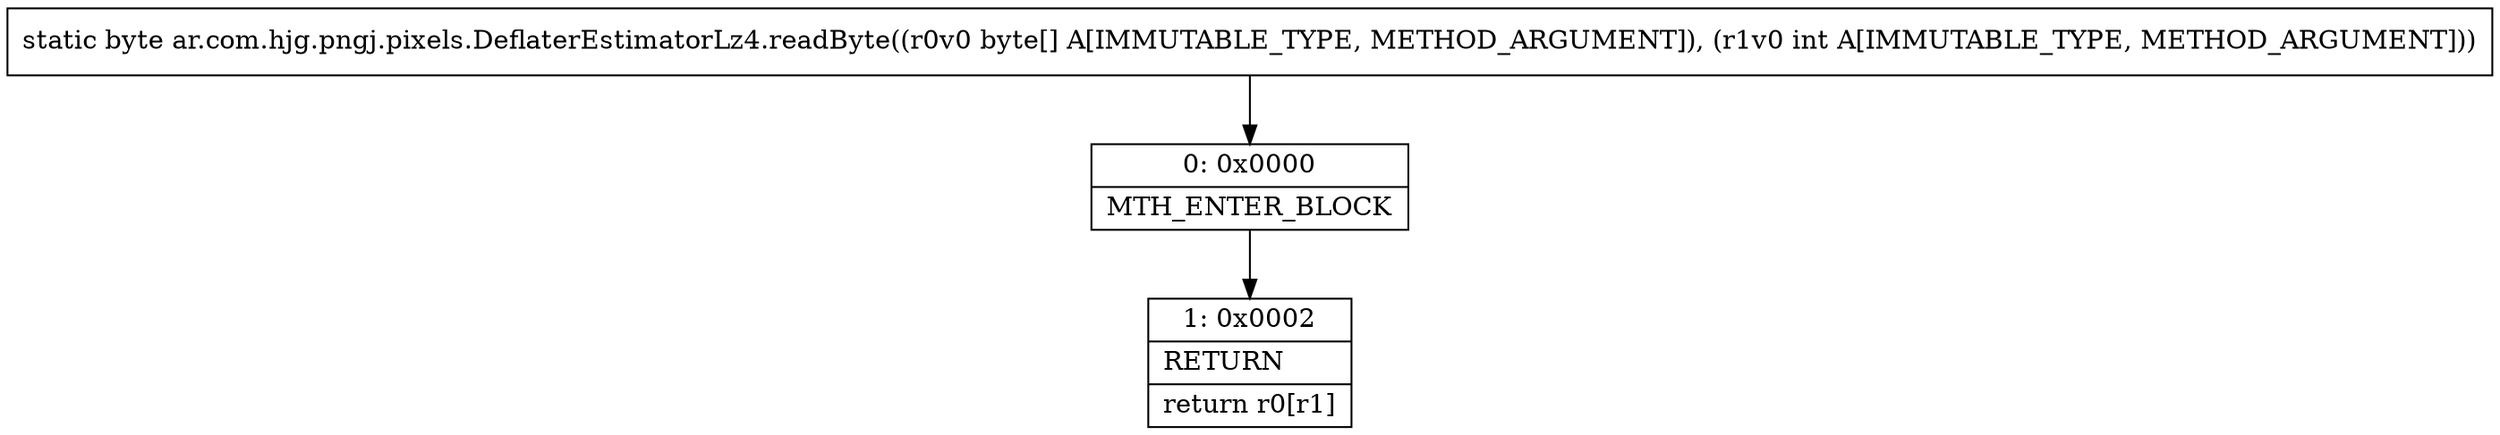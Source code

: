 digraph "CFG forar.com.hjg.pngj.pixels.DeflaterEstimatorLz4.readByte([BI)B" {
Node_0 [shape=record,label="{0\:\ 0x0000|MTH_ENTER_BLOCK\l}"];
Node_1 [shape=record,label="{1\:\ 0x0002|RETURN\l|return r0[r1]\l}"];
MethodNode[shape=record,label="{static byte ar.com.hjg.pngj.pixels.DeflaterEstimatorLz4.readByte((r0v0 byte[] A[IMMUTABLE_TYPE, METHOD_ARGUMENT]), (r1v0 int A[IMMUTABLE_TYPE, METHOD_ARGUMENT])) }"];
MethodNode -> Node_0;
Node_0 -> Node_1;
}

